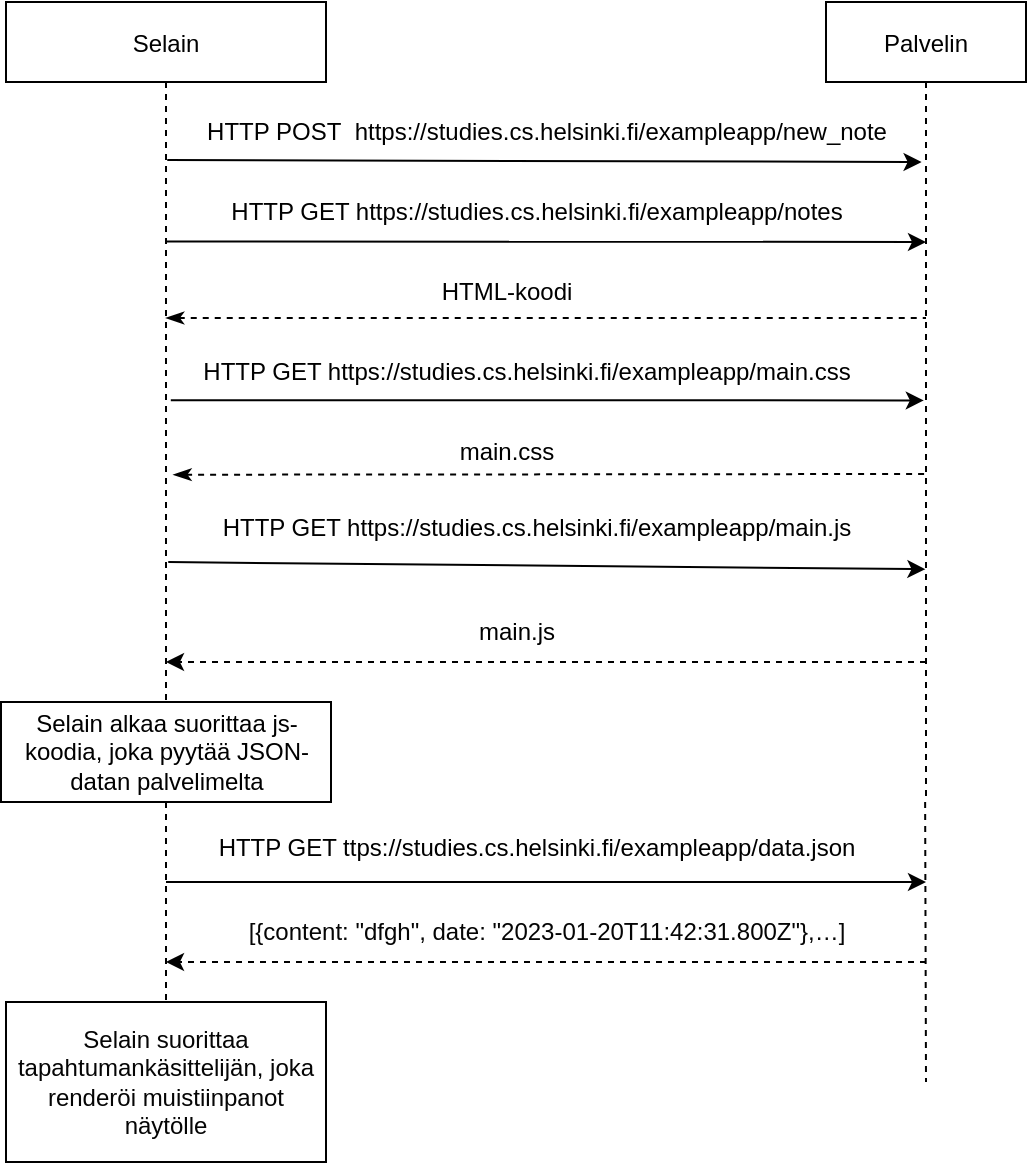 <mxfile version="20.7.4" type="device"><diagram id="kgpKYQtTHZ0yAKxKKP6v" name="Page-1"><mxGraphModel dx="990" dy="578" grid="1" gridSize="10" guides="1" tooltips="1" connect="1" arrows="1" fold="1" page="1" pageScale="1" pageWidth="850" pageHeight="1100" math="0" shadow="0"><root><mxCell id="0"/><mxCell id="1" parent="0"/><mxCell id="3nuBFxr9cyL0pnOWT2aG-1" value="Selain" style="shape=umlLifeline;perimeter=lifelinePerimeter;container=1;collapsible=0;recursiveResize=0;rounded=0;shadow=0;strokeWidth=1;" parent="1" vertex="1"><mxGeometry x="120" y="80" width="160" height="380" as="geometry"/></mxCell><mxCell id="3nuBFxr9cyL0pnOWT2aG-5" value="Palvelin" style="shape=umlLifeline;perimeter=lifelinePerimeter;container=1;collapsible=0;recursiveResize=0;rounded=0;shadow=0;strokeWidth=1;" parent="1" vertex="1"><mxGeometry x="530" y="80" width="100" height="400" as="geometry"/></mxCell><mxCell id="iuCs6vjx7djaufGXL05A-3" value="HTTP POST&amp;nbsp; https://studies.cs.helsinki.fi/exampleapp/new_note" style="text;html=1;align=center;verticalAlign=middle;resizable=0;points=[];autosize=1;strokeColor=none;fillColor=none;" vertex="1" parent="1"><mxGeometry x="210" y="130" width="360" height="30" as="geometry"/></mxCell><mxCell id="iuCs6vjx7djaufGXL05A-4" value="HTTP GET https://studies.cs.helsinki.fi/exampleapp/notes" style="text;html=1;align=center;verticalAlign=middle;resizable=0;points=[];autosize=1;strokeColor=none;fillColor=none;" vertex="1" parent="1"><mxGeometry x="220" y="170" width="330" height="30" as="geometry"/></mxCell><mxCell id="iuCs6vjx7djaufGXL05A-5" value="HTTP GET https://studies.cs.helsinki.fi/exampleapp/main.css" style="text;html=1;align=center;verticalAlign=middle;resizable=0;points=[];autosize=1;strokeColor=none;fillColor=none;" vertex="1" parent="1"><mxGeometry x="205" y="250" width="350" height="30" as="geometry"/></mxCell><mxCell id="iuCs6vjx7djaufGXL05A-6" value="&lt;div&gt;HTTP GET https://studies.cs.helsinki.fi/exampleapp/main.js&lt;/div&gt;&lt;div&gt;&lt;br&gt;&lt;/div&gt;" style="text;html=1;align=center;verticalAlign=middle;resizable=0;points=[];autosize=1;strokeColor=none;fillColor=none;" vertex="1" parent="1"><mxGeometry x="215" y="330" width="340" height="40" as="geometry"/></mxCell><mxCell id="iuCs6vjx7djaufGXL05A-7" value="&lt;div&gt;HTTP GET ttps://studies.cs.helsinki.fi/exampleapp/data.json&lt;/div&gt;&lt;div&gt;&lt;br&gt;&lt;/div&gt;" style="text;html=1;align=center;verticalAlign=middle;resizable=0;points=[];autosize=1;strokeColor=none;fillColor=none;" vertex="1" parent="1"><mxGeometry x="215" y="490" width="340" height="40" as="geometry"/></mxCell><mxCell id="iuCs6vjx7djaufGXL05A-8" value="HTML-koodi" style="text;html=1;align=center;verticalAlign=middle;resizable=0;points=[];autosize=1;strokeColor=none;fillColor=none;" vertex="1" parent="1"><mxGeometry x="325" y="210" width="90" height="30" as="geometry"/></mxCell><mxCell id="iuCs6vjx7djaufGXL05A-10" value="main.css" style="text;html=1;align=center;verticalAlign=middle;resizable=0;points=[];autosize=1;strokeColor=none;fillColor=none;" vertex="1" parent="1"><mxGeometry x="335" y="290" width="70" height="30" as="geometry"/></mxCell><mxCell id="iuCs6vjx7djaufGXL05A-11" value="main.js" style="text;html=1;align=center;verticalAlign=middle;resizable=0;points=[];autosize=1;strokeColor=none;fillColor=none;" vertex="1" parent="1"><mxGeometry x="345" y="380" width="60" height="30" as="geometry"/></mxCell><mxCell id="iuCs6vjx7djaufGXL05A-13" value="" style="endArrow=classic;html=1;rounded=0;exitX=0.504;exitY=0.208;exitDx=0;exitDy=0;exitPerimeter=0;entryX=0.478;entryY=0.2;entryDx=0;entryDy=0;entryPerimeter=0;endFill=1;" edge="1" parent="1" source="3nuBFxr9cyL0pnOWT2aG-1" target="3nuBFxr9cyL0pnOWT2aG-5"><mxGeometry width="50" height="50" relative="1" as="geometry"><mxPoint x="350" y="260" as="sourcePoint"/><mxPoint x="400" y="210" as="targetPoint"/></mxGeometry></mxCell><mxCell id="iuCs6vjx7djaufGXL05A-15" value="" style="endArrow=none;dashed=1;html=1;strokeWidth=1;rounded=0;startArrow=classicThin;startFill=1;" edge="1" parent="1"><mxGeometry width="50" height="50" relative="1" as="geometry"><mxPoint x="200" y="238" as="sourcePoint"/><mxPoint x="580" y="238" as="targetPoint"/><Array as="points"/></mxGeometry></mxCell><mxCell id="iuCs6vjx7djaufGXL05A-17" value="" style="endArrow=classic;html=1;rounded=0;exitX=0.5;exitY=0.315;exitDx=0;exitDy=0;exitPerimeter=0;" edge="1" parent="1" source="3nuBFxr9cyL0pnOWT2aG-1"><mxGeometry width="50" height="50" relative="1" as="geometry"><mxPoint x="170" y="190" as="sourcePoint"/><mxPoint x="580" y="200" as="targetPoint"/></mxGeometry></mxCell><mxCell id="iuCs6vjx7djaufGXL05A-24" value="" style="endArrow=classic;html=1;rounded=0;exitX=0.515;exitY=0.524;exitDx=0;exitDy=0;exitPerimeter=0;entryX=0.489;entryY=0.498;entryDx=0;entryDy=0;entryPerimeter=0;" edge="1" parent="1" source="3nuBFxr9cyL0pnOWT2aG-1" target="3nuBFxr9cyL0pnOWT2aG-5"><mxGeometry width="50" height="50" relative="1" as="geometry"><mxPoint x="320" y="290" as="sourcePoint"/><mxPoint x="370" y="240" as="targetPoint"/></mxGeometry></mxCell><mxCell id="iuCs6vjx7djaufGXL05A-25" value="" style="endArrow=none;dashed=1;html=1;rounded=0;exitX=0.523;exitY=0.622;exitDx=0;exitDy=0;exitPerimeter=0;startArrow=classicThin;startFill=1;" edge="1" parent="1" source="3nuBFxr9cyL0pnOWT2aG-1"><mxGeometry width="50" height="50" relative="1" as="geometry"><mxPoint x="320" y="290" as="sourcePoint"/><mxPoint x="580" y="316" as="targetPoint"/></mxGeometry></mxCell><mxCell id="iuCs6vjx7djaufGXL05A-28" value="" style="endArrow=classic;html=1;rounded=0;strokeWidth=1;exitX=0.507;exitY=0.737;exitDx=0;exitDy=0;exitPerimeter=0;entryX=0.497;entryY=0.709;entryDx=0;entryDy=0;entryPerimeter=0;" edge="1" parent="1" source="3nuBFxr9cyL0pnOWT2aG-1" target="3nuBFxr9cyL0pnOWT2aG-5"><mxGeometry width="50" height="50" relative="1" as="geometry"><mxPoint x="320" y="320" as="sourcePoint"/><mxPoint x="370" y="270" as="targetPoint"/></mxGeometry></mxCell><mxCell id="iuCs6vjx7djaufGXL05A-27" value="Selain alkaa suorittaa js-koodia, joka pyytää JSON-datan palvelimelta" style="rounded=0;whiteSpace=wrap;html=1;" vertex="1" parent="1"><mxGeometry x="117.5" y="430" width="165" height="50" as="geometry"/></mxCell><mxCell id="iuCs6vjx7djaufGXL05A-31" value="" style="endArrow=none;dashed=1;html=1;rounded=0;strokeWidth=1;" edge="1" parent="1"><mxGeometry width="50" height="50" relative="1" as="geometry"><mxPoint x="200" y="480" as="sourcePoint"/><mxPoint x="200" y="630" as="targetPoint"/></mxGeometry></mxCell><mxCell id="iuCs6vjx7djaufGXL05A-32" value="" style="endArrow=none;dashed=1;html=1;rounded=0;strokeWidth=1;exitX=0;exitY=0.522;exitDx=0;exitDy=0;exitPerimeter=0;" edge="1" parent="1"><mxGeometry width="50" height="50" relative="1" as="geometry"><mxPoint x="579.57" y="480" as="sourcePoint"/><mxPoint x="580" y="620" as="targetPoint"/></mxGeometry></mxCell><mxCell id="iuCs6vjx7djaufGXL05A-33" value="" style="endArrow=classic;html=1;rounded=0;strokeWidth=1;dashed=1;" edge="1" parent="1"><mxGeometry width="50" height="50" relative="1" as="geometry"><mxPoint x="580" y="410" as="sourcePoint"/><mxPoint x="200" y="410" as="targetPoint"/></mxGeometry></mxCell><mxCell id="iuCs6vjx7djaufGXL05A-34" value="" style="endArrow=classic;html=1;rounded=0;strokeWidth=1;" edge="1" parent="1"><mxGeometry width="50" height="50" relative="1" as="geometry"><mxPoint x="200" y="520" as="sourcePoint"/><mxPoint x="580" y="520" as="targetPoint"/></mxGeometry></mxCell><mxCell id="iuCs6vjx7djaufGXL05A-38" value="[{content: &quot;dfgh&quot;, date: &quot;2023-01-20T11:42:31.800Z&quot;},…]" style="text;html=1;align=center;verticalAlign=middle;resizable=0;points=[];autosize=1;strokeColor=none;fillColor=none;fontColor=#050505;" vertex="1" parent="1"><mxGeometry x="230" y="530" width="320" height="30" as="geometry"/></mxCell><mxCell id="iuCs6vjx7djaufGXL05A-39" value="" style="endArrow=classic;html=1;rounded=0;strokeWidth=1;fontColor=#050505;dashed=1;" edge="1" parent="1"><mxGeometry width="50" height="50" relative="1" as="geometry"><mxPoint x="580" y="560" as="sourcePoint"/><mxPoint x="200" y="560" as="targetPoint"/></mxGeometry></mxCell><mxCell id="iuCs6vjx7djaufGXL05A-41" value="Selain suorittaa tapahtumankäsittelijän, joka renderöi muistiinpanot näytölle" style="rounded=0;whiteSpace=wrap;html=1;fontColor=#050505;" vertex="1" parent="1"><mxGeometry x="120" y="580" width="160" height="80" as="geometry"/></mxCell></root></mxGraphModel></diagram></mxfile>